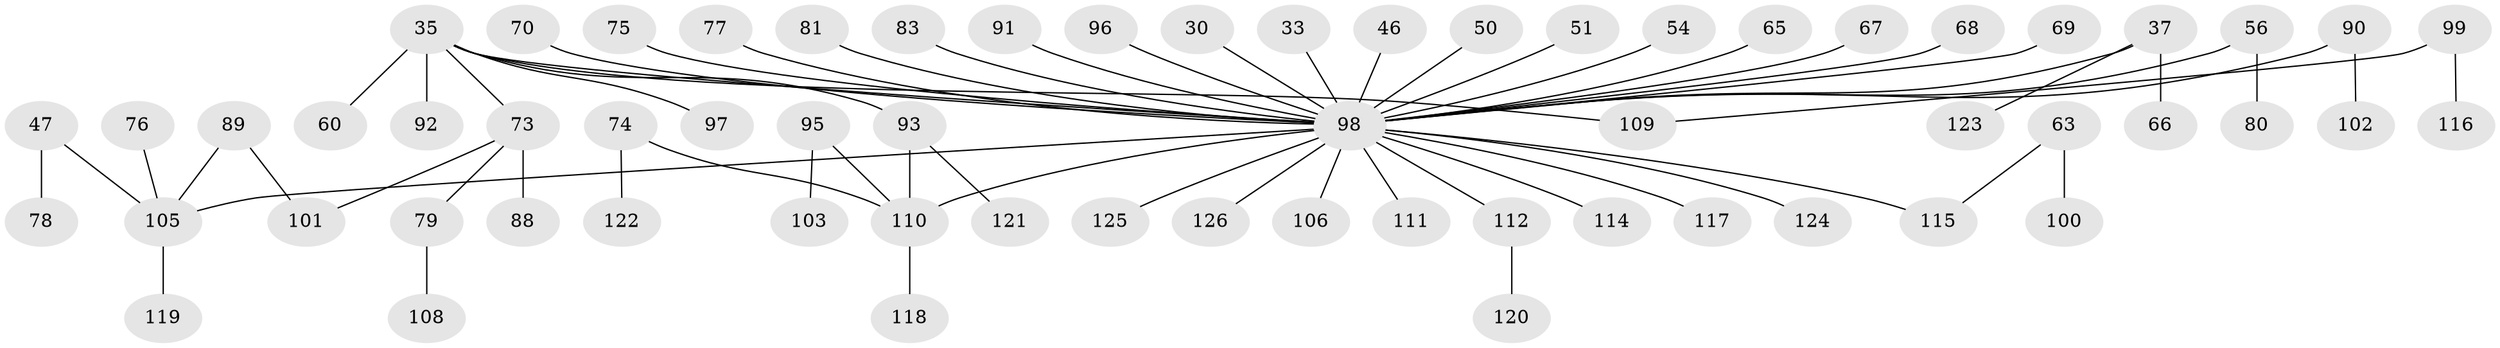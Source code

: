 // original degree distribution, {7: 0.007936507936507936, 6: 0.031746031746031744, 3: 0.19047619047619047, 5: 0.023809523809523808, 1: 0.4126984126984127, 2: 0.2857142857142857, 4: 0.047619047619047616}
// Generated by graph-tools (version 1.1) at 2025/42/03/09/25 04:42:23]
// undirected, 63 vertices, 64 edges
graph export_dot {
graph [start="1"]
  node [color=gray90,style=filled];
  30;
  33;
  35 [super="+7"];
  37;
  46 [super="+45"];
  47;
  50 [super="+44"];
  51;
  54;
  56;
  60;
  63;
  65;
  66;
  67;
  68;
  69 [super="+57"];
  70;
  73 [super="+31+52"];
  74;
  75;
  76;
  77;
  78;
  79;
  80;
  81;
  83;
  88;
  89;
  90 [super="+72"];
  91;
  92;
  93 [super="+41"];
  95;
  96;
  97;
  98 [super="+3+4+9+11+12+53+16+32+85+43+49+62+64+94"];
  99 [super="+26"];
  100;
  101;
  102;
  103;
  105 [super="+58+84"];
  106;
  108;
  109 [super="+15"];
  110 [super="+40+87+104+107"];
  111;
  112;
  114;
  115 [super="+38"];
  116;
  117;
  118;
  119;
  120;
  121;
  122;
  123 [super="+113"];
  124;
  125;
  126;
  30 -- 98;
  33 -- 98;
  35 -- 92;
  35 -- 97;
  35 -- 93 [weight=2];
  35 -- 60;
  35 -- 109;
  35 -- 73;
  35 -- 98;
  37 -- 66;
  37 -- 123 [weight=2];
  37 -- 98;
  46 -- 98;
  47 -- 78;
  47 -- 105;
  50 -- 98;
  51 -- 98;
  54 -- 98;
  56 -- 80;
  56 -- 98;
  63 -- 100;
  63 -- 115;
  65 -- 98;
  67 -- 98;
  68 -- 98;
  69 -- 98 [weight=2];
  70 -- 98;
  73 -- 101;
  73 -- 88;
  73 -- 79;
  74 -- 122;
  74 -- 110;
  75 -- 98;
  76 -- 105;
  77 -- 98;
  79 -- 108;
  81 -- 98;
  83 -- 98;
  89 -- 101;
  89 -- 105;
  90 -- 102;
  90 -- 98;
  91 -- 98;
  93 -- 121;
  93 -- 110;
  95 -- 103;
  95 -- 110;
  96 -- 98;
  98 -- 111;
  98 -- 106;
  98 -- 112;
  98 -- 117;
  98 -- 125;
  98 -- 126;
  98 -- 114;
  98 -- 115;
  98 -- 124;
  98 -- 105;
  98 -- 110 [weight=4];
  99 -- 116;
  99 -- 109;
  105 -- 119;
  110 -- 118;
  112 -- 120;
}
